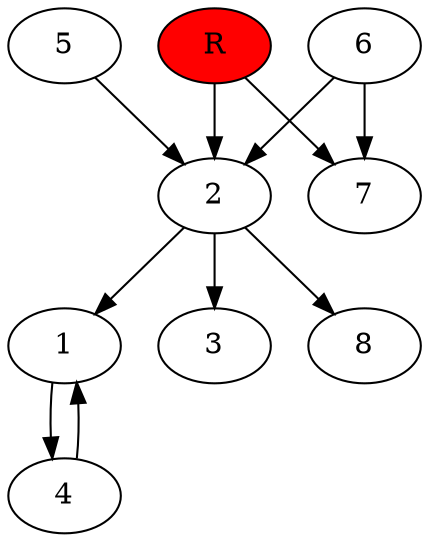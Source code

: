 digraph prb6988 {
	1
	2
	3
	4
	5
	6
	7
	8
	R [fillcolor="#ff0000" style=filled]
	1 -> 4
	2 -> 1
	2 -> 3
	2 -> 8
	4 -> 1
	5 -> 2
	6 -> 2
	6 -> 7
	R -> 2
	R -> 7
}
